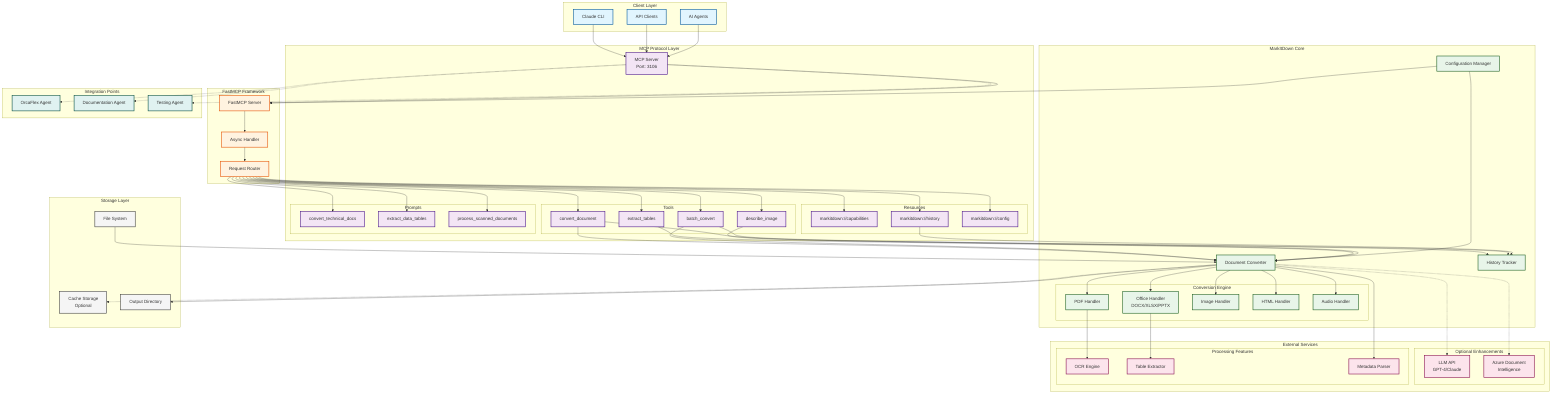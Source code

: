 graph TB
    %% MarkItDown MCP Architecture Diagram
    
    subgraph "Client Layer"
        CLI[Claude CLI]
        API[API Clients]
        AGENTS[AI Agents]
    end
    
    subgraph "MCP Protocol Layer"
        MCP[MCP Server<br/>Port: 3106]
        
        subgraph "Resources"
            RES_CAP[markitdown://capabilities]
            RES_HIST[markitdown://history]
            RES_CFG[markitdown://config]
        end
        
        subgraph "Tools"
            TOOL_CONV[convert_document]
            TOOL_BATCH[batch_convert]
            TOOL_TABLE[extract_tables]
            TOOL_IMG[describe_image]
        end
        
        subgraph "Prompts"
            PROMPT_TECH[convert_technical_docs]
            PROMPT_TABLE[extract_data_tables]
            PROMPT_SCAN[process_scanned_documents]
        end
    end
    
    subgraph "FastMCP Framework"
        FASTMCP[FastMCP Server]
        ASYNC[Async Handler]
        ROUTER[Request Router]
    end
    
    subgraph "MarkItDown Core"
        CONVERTER[Document Converter]
        CONFIG[Configuration Manager]
        HISTORY[History Tracker]
        
        subgraph "Conversion Engine"
            PDF[PDF Handler]
            OFFICE[Office Handler<br/>DOCX/XLSX/PPTX]
            IMAGE[Image Handler]
            WEB[HTML Handler]
            AUDIO[Audio Handler]
        end
    end
    
    subgraph "External Services"
        subgraph "Optional Enhancements"
            LLM[LLM API<br/>GPT-4/Claude]
            AZURE[Azure Document<br/>Intelligence]
        end
        
        subgraph "Processing Features"
            OCR[OCR Engine]
            TABLE_EXTRACT[Table Extractor]
            META[Metadata Parser]
        end
    end
    
    subgraph "Storage Layer"
        FS[File System]
        CACHE[Cache Storage<br/>Optional]
        OUTPUT[Output Directory]
    end
    
    subgraph "Integration Points"
        ORCA[OrcaFlex Agent]
        DOC_AGENT[Documentation Agent]
        TEST_AGENT[Testing Agent]
    end
    
    %% Client connections
    CLI --> MCP
    API --> MCP
    AGENTS --> MCP
    
    %% MCP to FastMCP
    MCP --> FASTMCP
    FASTMCP --> ASYNC
    ASYNC --> ROUTER
    
    %% Router to Resources
    ROUTER --> RES_CAP
    ROUTER --> RES_HIST
    ROUTER --> RES_CFG
    
    %% Router to Tools
    ROUTER --> TOOL_CONV
    ROUTER --> TOOL_BATCH
    ROUTER --> TOOL_TABLE
    ROUTER --> TOOL_IMG
    
    %% Router to Prompts
    ROUTER --> PROMPT_TECH
    ROUTER --> PROMPT_TABLE
    ROUTER --> PROMPT_SCAN
    
    %% Tools to Converter
    TOOL_CONV --> CONVERTER
    TOOL_BATCH --> CONVERTER
    TOOL_TABLE --> CONVERTER
    TOOL_IMG --> CONVERTER
    
    %% Converter to Handlers
    CONVERTER --> PDF
    CONVERTER --> OFFICE
    CONVERTER --> IMAGE
    CONVERTER --> WEB
    CONVERTER --> AUDIO
    
    %% Configuration flow
    CONFIG --> CONVERTER
    CONFIG --> FASTMCP
    
    %% History tracking
    TOOL_CONV --> HISTORY
    TOOL_BATCH --> HISTORY
    RES_HIST --> HISTORY
    
    %% External service connections
    CONVERTER -.-> LLM
    CONVERTER -.-> AZURE
    PDF --> OCR
    OFFICE --> TABLE_EXTRACT
    CONVERTER --> META
    
    %% Storage connections
    FS --> CONVERTER
    CONVERTER --> OUTPUT
    CONVERTER -.-> CACHE
    
    %% Agent integrations
    MCP -.-> ORCA
    MCP -.-> DOC_AGENT
    MCP -.-> TEST_AGENT
    
    %% Styling
    classDef client fill:#e1f5fe,stroke:#01579b,stroke-width:2px
    classDef mcp fill:#f3e5f5,stroke:#4a148c,stroke-width:2px
    classDef fastmcp fill:#fff3e0,stroke:#e65100,stroke-width:2px
    classDef core fill:#e8f5e9,stroke:#1b5e20,stroke-width:2px
    classDef external fill:#fce4ec,stroke:#880e4f,stroke-width:2px
    classDef storage fill:#f5f5f5,stroke:#424242,stroke-width:2px
    classDef agent fill:#e0f2f1,stroke:#004d40,stroke-width:2px
    
    class CLI,API,AGENTS client
    class MCP,RES_CAP,RES_HIST,RES_CFG,TOOL_CONV,TOOL_BATCH,TOOL_TABLE,TOOL_IMG,PROMPT_TECH,PROMPT_TABLE,PROMPT_SCAN mcp
    class FASTMCP,ASYNC,ROUTER fastmcp
    class CONVERTER,CONFIG,HISTORY,PDF,OFFICE,IMAGE,WEB,AUDIO core
    class LLM,AZURE,OCR,TABLE_EXTRACT,META external
    class FS,CACHE,OUTPUT storage
    class ORCA,DOC_AGENT,TEST_AGENT agent